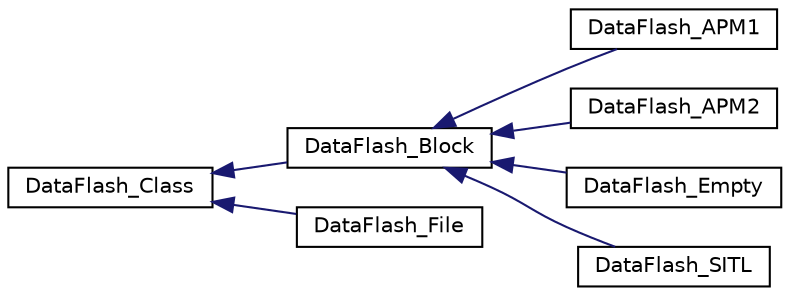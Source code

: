 digraph "Graphical Class Hierarchy"
{
 // INTERACTIVE_SVG=YES
  edge [fontname="Helvetica",fontsize="10",labelfontname="Helvetica",labelfontsize="10"];
  node [fontname="Helvetica",fontsize="10",shape=record];
  rankdir="LR";
  Node1 [label="DataFlash_Class",height=0.2,width=0.4,color="black", fillcolor="white", style="filled",URL="$classDataFlash__Class.html",tooltip="-*- tab-width: 4; Mode: C++; c-basic-offset: 4; indent-tabs-mode: nil -*- "];
  Node1 -> Node2 [dir="back",color="midnightblue",fontsize="10",style="solid",fontname="Helvetica"];
  Node2 [label="DataFlash_Block",height=0.2,width=0.4,color="black", fillcolor="white", style="filled",URL="$classDataFlash__Block.html",tooltip="-*- tab-width: 4; Mode: C++; c-basic-offset: 4; indent-tabs-mode: nil -*- "];
  Node2 -> Node3 [dir="back",color="midnightblue",fontsize="10",style="solid",fontname="Helvetica"];
  Node3 [label="DataFlash_APM1",height=0.2,width=0.4,color="black", fillcolor="white", style="filled",URL="$classDataFlash__APM1.html",tooltip="-*- tab-width: 4; Mode: C++; c-basic-offset: 4; indent-tabs-mode: nil -*- "];
  Node2 -> Node4 [dir="back",color="midnightblue",fontsize="10",style="solid",fontname="Helvetica"];
  Node4 [label="DataFlash_APM2",height=0.2,width=0.4,color="black", fillcolor="white", style="filled",URL="$classDataFlash__APM2.html",tooltip="-*- tab-width: 4; Mode: C++; c-basic-offset: 4; indent-tabs-mode: nil -*- "];
  Node2 -> Node5 [dir="back",color="midnightblue",fontsize="10",style="solid",fontname="Helvetica"];
  Node5 [label="DataFlash_Empty",height=0.2,width=0.4,color="black", fillcolor="white", style="filled",URL="$classDataFlash__Empty.html",tooltip="-*- tab-width: 4; Mode: C++; c-basic-offset: 4; indent-tabs-mode: nil -*- "];
  Node2 -> Node6 [dir="back",color="midnightblue",fontsize="10",style="solid",fontname="Helvetica"];
  Node6 [label="DataFlash_SITL",height=0.2,width=0.4,color="black", fillcolor="white", style="filled",URL="$classDataFlash__SITL.html"];
  Node1 -> Node7 [dir="back",color="midnightblue",fontsize="10",style="solid",fontname="Helvetica"];
  Node7 [label="DataFlash_File",height=0.2,width=0.4,color="black", fillcolor="white", style="filled",URL="$classDataFlash__File.html",tooltip="-*- tab-width: 4; Mode: C++; c-basic-offset: 4; indent-tabs-mode: nil -*- "];
}
